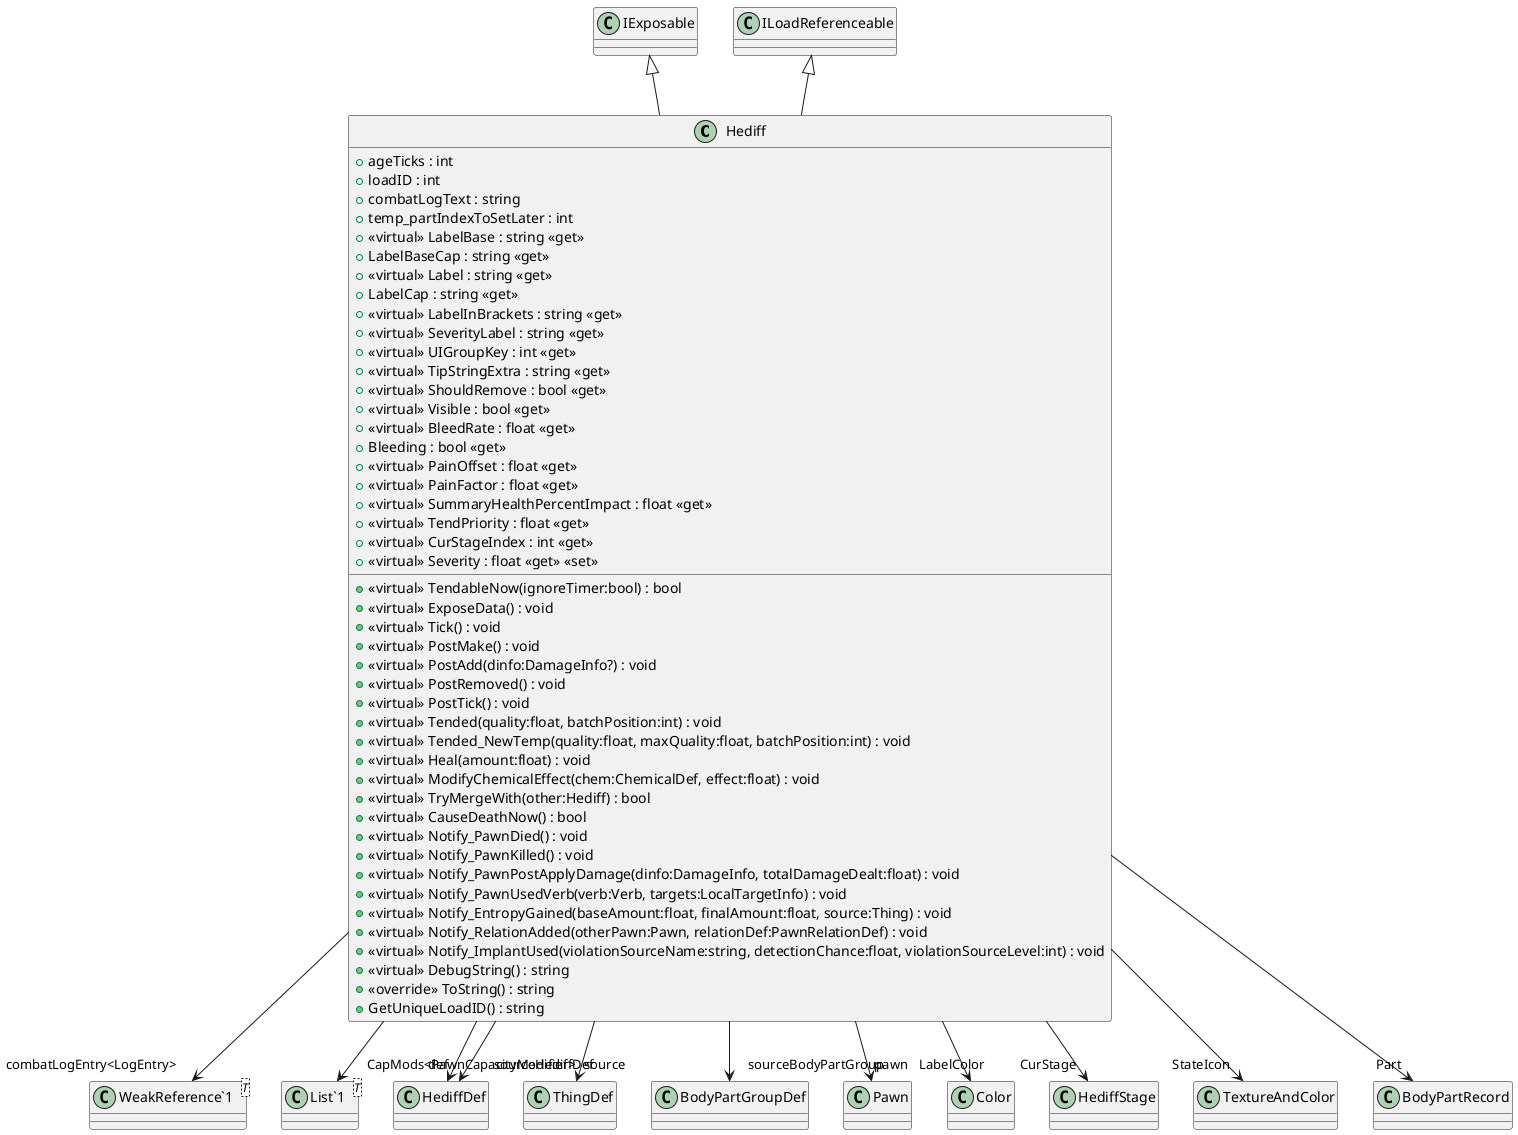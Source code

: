 @startuml
class Hediff {
    + ageTicks : int
    + loadID : int
    + combatLogText : string
    + temp_partIndexToSetLater : int
    + <<virtual>> LabelBase : string <<get>>
    + LabelBaseCap : string <<get>>
    + <<virtual>> Label : string <<get>>
    + LabelCap : string <<get>>
    + <<virtual>> LabelInBrackets : string <<get>>
    + <<virtual>> SeverityLabel : string <<get>>
    + <<virtual>> UIGroupKey : int <<get>>
    + <<virtual>> TipStringExtra : string <<get>>
    + <<virtual>> ShouldRemove : bool <<get>>
    + <<virtual>> Visible : bool <<get>>
    + <<virtual>> BleedRate : float <<get>>
    + Bleeding : bool <<get>>
    + <<virtual>> PainOffset : float <<get>>
    + <<virtual>> PainFactor : float <<get>>
    + <<virtual>> SummaryHealthPercentImpact : float <<get>>
    + <<virtual>> TendPriority : float <<get>>
    + <<virtual>> CurStageIndex : int <<get>>
    + <<virtual>> Severity : float <<get>> <<set>>
    + <<virtual>> TendableNow(ignoreTimer:bool) : bool
    + <<virtual>> ExposeData() : void
    + <<virtual>> Tick() : void
    + <<virtual>> PostMake() : void
    + <<virtual>> PostAdd(dinfo:DamageInfo?) : void
    + <<virtual>> PostRemoved() : void
    + <<virtual>> PostTick() : void
    + <<virtual>> Tended(quality:float, batchPosition:int) : void
    + <<virtual>> Tended_NewTemp(quality:float, maxQuality:float, batchPosition:int) : void
    + <<virtual>> Heal(amount:float) : void
    + <<virtual>> ModifyChemicalEffect(chem:ChemicalDef, effect:float) : void
    + <<virtual>> TryMergeWith(other:Hediff) : bool
    + <<virtual>> CauseDeathNow() : bool
    + <<virtual>> Notify_PawnDied() : void
    + <<virtual>> Notify_PawnKilled() : void
    + <<virtual>> Notify_PawnPostApplyDamage(dinfo:DamageInfo, totalDamageDealt:float) : void
    + <<virtual>> Notify_PawnUsedVerb(verb:Verb, targets:LocalTargetInfo) : void
    + <<virtual>> Notify_EntropyGained(baseAmount:float, finalAmount:float, source:Thing) : void
    + <<virtual>> Notify_RelationAdded(otherPawn:Pawn, relationDef:PawnRelationDef) : void
    + <<virtual>> Notify_ImplantUsed(violationSourceName:string, detectionChance:float, violationSourceLevel:int) : void
    + <<virtual>> DebugString() : string
    + <<override>> ToString() : string
    + GetUniqueLoadID() : string
}
class "WeakReference`1"<T> {
}
class "List`1"<T> {
}
IExposable <|-- Hediff
ILoadReferenceable <|-- Hediff
Hediff --> "def" HediffDef
Hediff --> "source" ThingDef
Hediff --> "sourceBodyPartGroup" BodyPartGroupDef
Hediff --> "sourceHediffDef" HediffDef
Hediff --> "combatLogEntry<LogEntry>" "WeakReference`1"
Hediff --> "pawn" Pawn
Hediff --> "LabelColor" Color
Hediff --> "CurStage" HediffStage
Hediff --> "CapMods<PawnCapacityModifier>" "List`1"
Hediff --> "StateIcon" TextureAndColor
Hediff --> "Part" BodyPartRecord
@enduml
